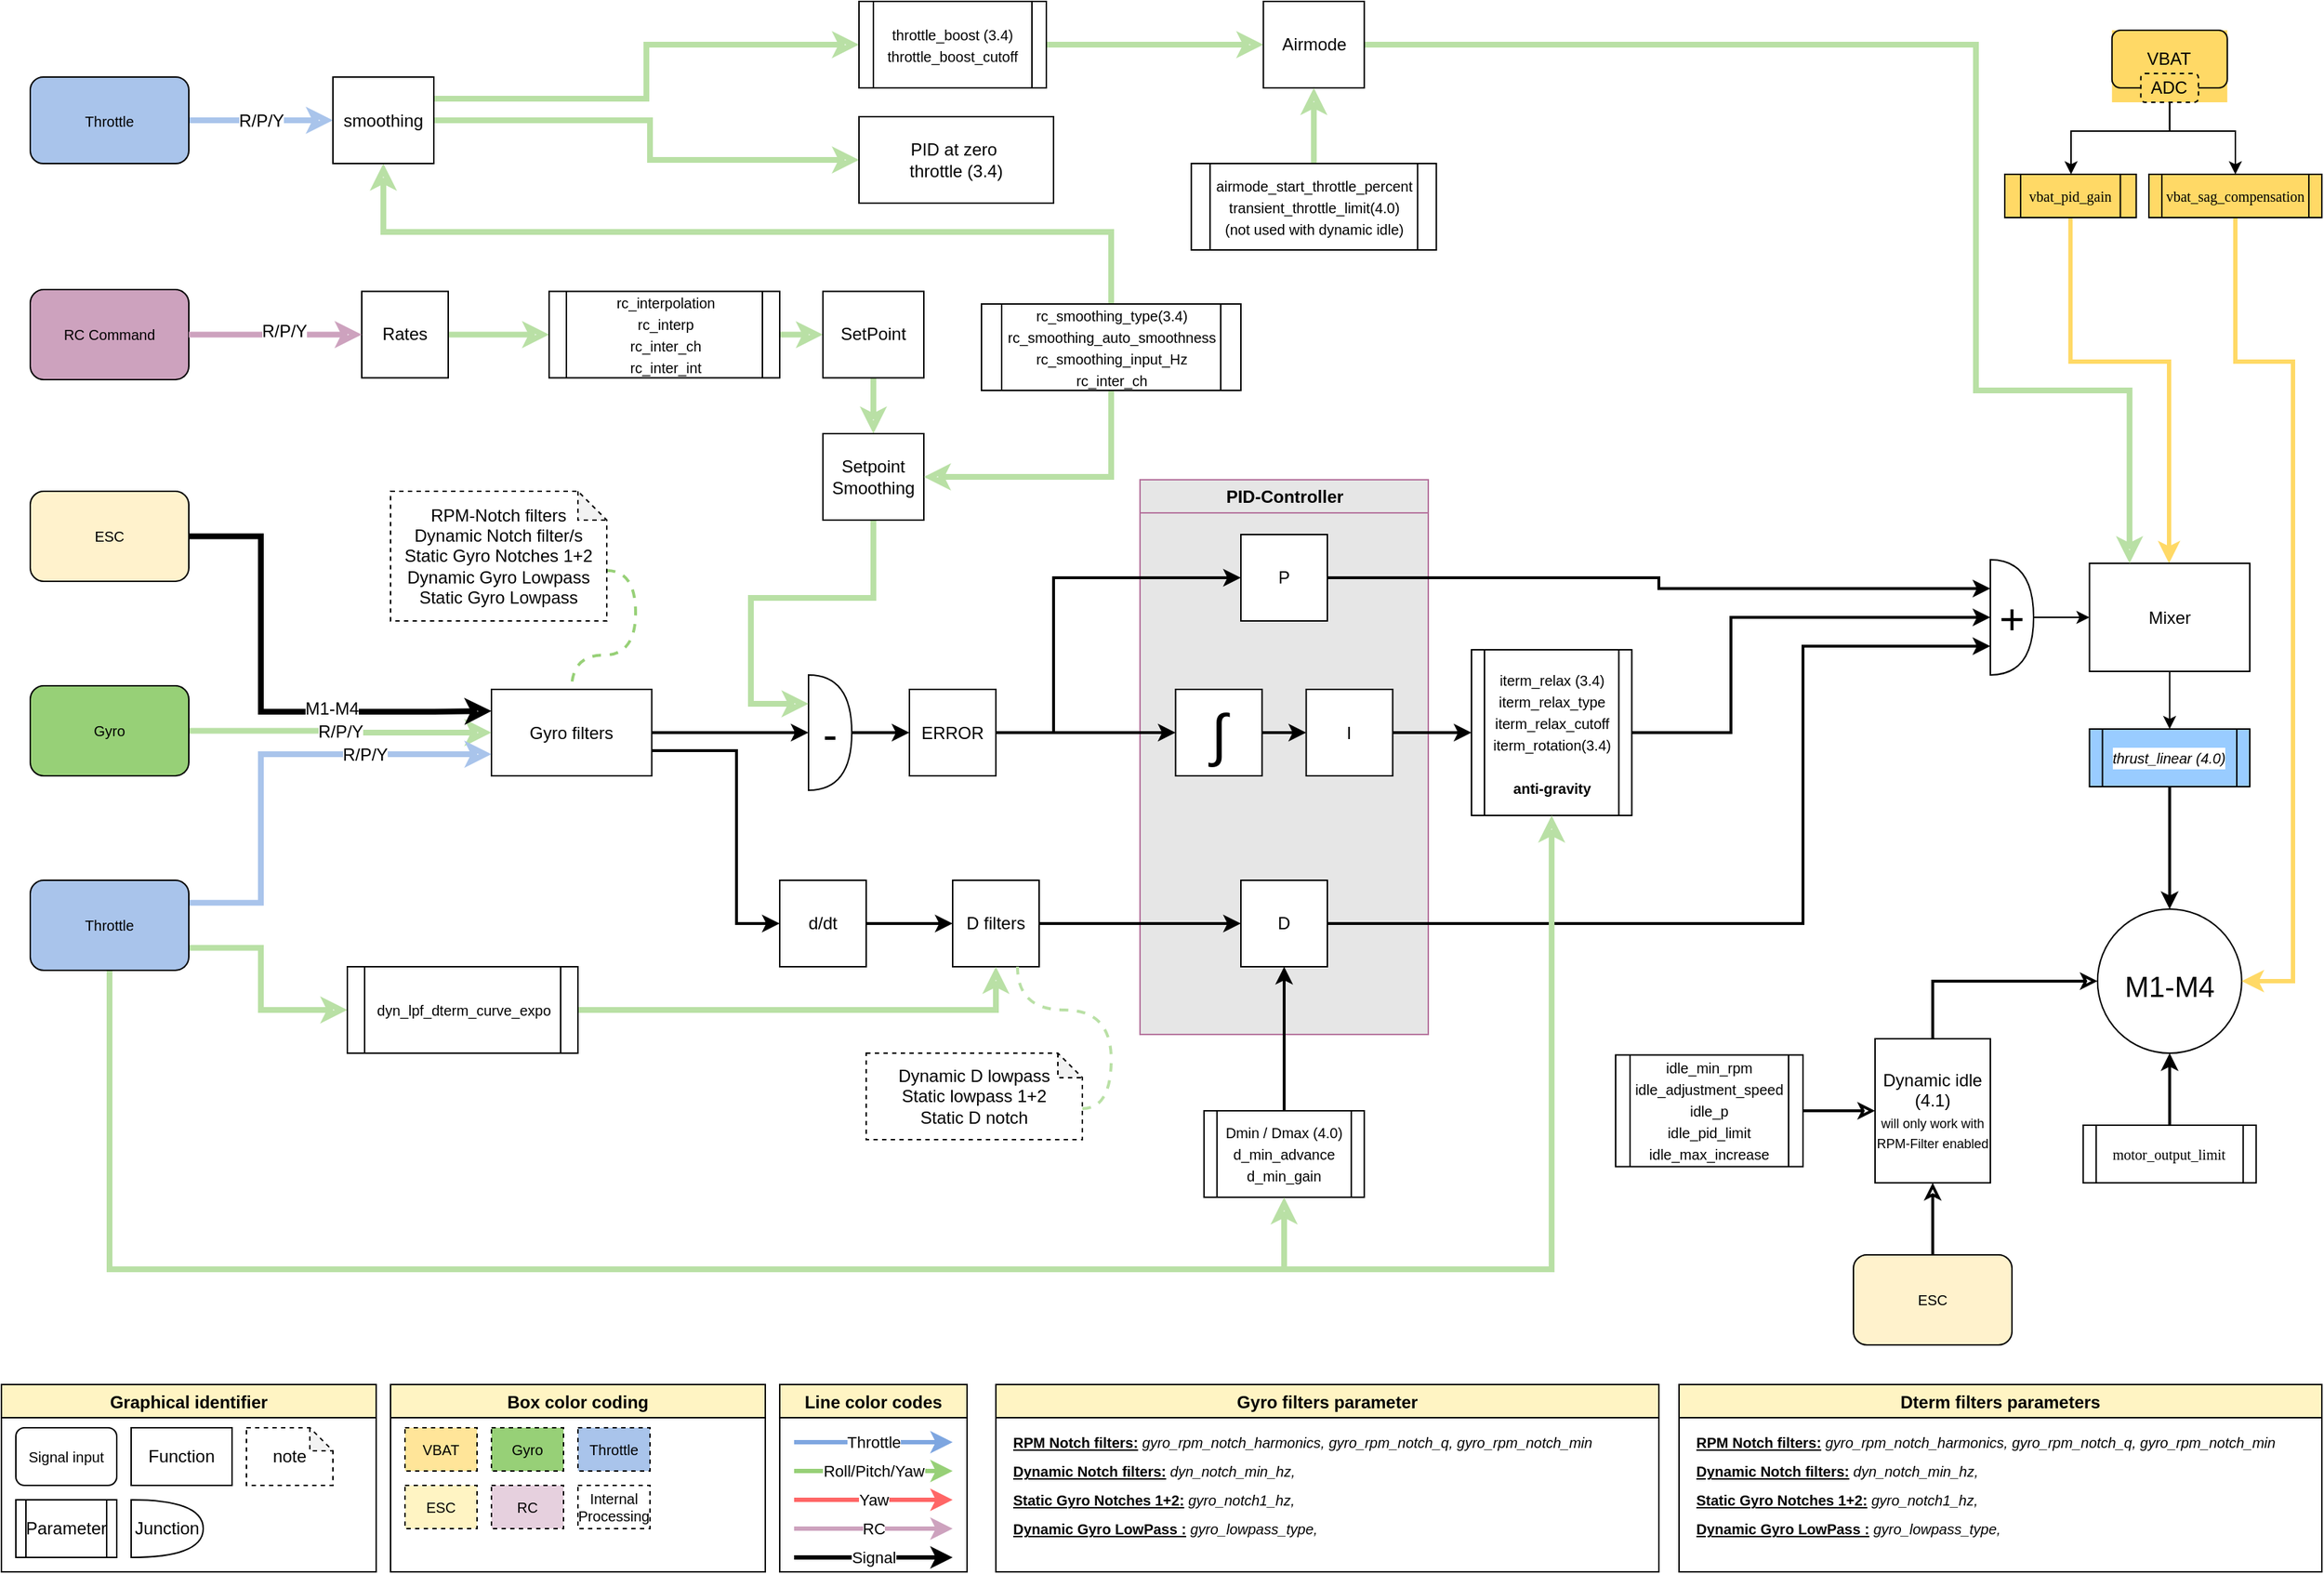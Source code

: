 <mxfile compressed="false" version="13.6.2" type="github">
  <diagram name="Page-1" id="74e2e168-ea6b-b213-b513-2b3c1d86103e">
    <mxGraphModel dx="868" dy="742" grid="1" gridSize="10" guides="1" tooltips="1" connect="1" arrows="1" fold="1" page="1" pageScale="1" pageWidth="1654" pageHeight="1169" background="#ffffff" math="0" shadow="0">
      <root>
        <mxCell id="0" />
        <mxCell id="1" parent="0" />
        <mxCell id="WWWGr8wKS7NOQKFkhAS5-83" value="PID-Controller" style="swimlane;fontSize=12;html=1;strokeColor=#B5739D;swimlaneFillColor=#E6E6E6;fillColor=#E6E6E6;" parent="1" vertex="1">
          <mxGeometry x="820" y="392" width="200" height="385" as="geometry" />
        </mxCell>
        <mxCell id="YZIkhoDz0om83u3jAHZu-41" value="P" style="whiteSpace=wrap;html=1;aspect=fixed;fillColor=#FFFFFF;fontSize=12;" parent="WWWGr8wKS7NOQKFkhAS5-83" vertex="1">
          <mxGeometry x="70" y="38" width="60" height="60" as="geometry" />
        </mxCell>
        <mxCell id="YZIkhoDz0om83u3jAHZu-43" value="D" style="whiteSpace=wrap;html=1;aspect=fixed;fillColor=#FFFFFF;fontSize=12;" parent="WWWGr8wKS7NOQKFkhAS5-83" vertex="1">
          <mxGeometry x="70" y="278" width="60" height="60" as="geometry" />
        </mxCell>
        <mxCell id="WWWGr8wKS7NOQKFkhAS5-86" value="" style="group" parent="WWWGr8wKS7NOQKFkhAS5-83" vertex="1" connectable="0">
          <mxGeometry x="24.69" y="145.5" width="150.61" height="60" as="geometry" />
        </mxCell>
        <mxCell id="YZIkhoDz0om83u3jAHZu-42" value="I" style="whiteSpace=wrap;html=1;aspect=fixed;fillColor=#FFFFFF;fontSize=12;" parent="WWWGr8wKS7NOQKFkhAS5-86" vertex="1">
          <mxGeometry x="90.61" width="60" height="60" as="geometry" />
        </mxCell>
        <mxCell id="WWWGr8wKS7NOQKFkhAS5-4" value="&lt;div&gt;&lt;font style=&quot;font-size: 40px&quot;&gt;∫&lt;/font&gt;&lt;/div&gt;" style="whiteSpace=wrap;html=1;aspect=fixed;fillColor=#FFFFFF;fontSize=12;" parent="WWWGr8wKS7NOQKFkhAS5-86" vertex="1">
          <mxGeometry width="60" height="60" as="geometry" />
        </mxCell>
        <mxCell id="WWWGr8wKS7NOQKFkhAS5-5" style="edgeStyle=orthogonalEdgeStyle;rounded=0;orthogonalLoop=1;jettySize=auto;html=1;strokeWidth=2;fontSize=12;" parent="WWWGr8wKS7NOQKFkhAS5-86" source="WWWGr8wKS7NOQKFkhAS5-4" target="YZIkhoDz0om83u3jAHZu-42" edge="1">
          <mxGeometry relative="1" as="geometry" />
        </mxCell>
        <mxCell id="4UiRcspPQ9_xsY6W7M90-56" value="&lt;font style=&quot;font-size: 20px&quot;&gt;M1-M4&lt;/font&gt;" style="verticalLabelPosition=middle;shadow=0;dashed=0;align=center;html=1;verticalAlign=middle;strokeWidth=1;shape=ellipse;fontSize=32;perimeter=ellipsePerimeter;" parent="1" vertex="1">
          <mxGeometry x="1484.39" y="690" width="100" height="100" as="geometry" />
        </mxCell>
        <mxCell id="4UiRcspPQ9_xsY6W7M90-65" style="edgeStyle=orthogonalEdgeStyle;rounded=0;orthogonalLoop=1;jettySize=auto;html=1;exitX=0.5;exitY=1;exitDx=0;exitDy=0;strokeWidth=2;" parent="1" source="w2lD-hBrVrexgJdN9BYj-25" target="4UiRcspPQ9_xsY6W7M90-56" edge="1">
          <mxGeometry relative="1" as="geometry">
            <mxPoint x="1461.22" y="612.483" as="sourcePoint" />
          </mxGeometry>
        </mxCell>
        <mxCell id="w2lD-hBrVrexgJdN9BYj-8" style="edgeStyle=orthogonalEdgeStyle;rounded=0;orthogonalLoop=1;jettySize=auto;html=1;" parent="1" source="w2lD-hBrVrexgJdN9BYj-7" target="4UiRcspPQ9_xsY6W7M90-61" edge="1">
          <mxGeometry relative="1" as="geometry" />
        </mxCell>
        <mxCell id="w2lD-hBrVrexgJdN9BYj-7" value="&lt;font style=&quot;font-size: 30px&quot;&gt;+&lt;/font&gt;" style="shape=or;whiteSpace=wrap;html=1;" parent="1" vertex="1">
          <mxGeometry x="1410" y="447.5" width="30" height="80" as="geometry" />
        </mxCell>
        <mxCell id="w2lD-hBrVrexgJdN9BYj-17" style="edgeStyle=orthogonalEdgeStyle;rounded=0;orthogonalLoop=1;jettySize=auto;html=1;strokeColor=#FFD966;strokeWidth=3;" parent="1" source="w2lD-hBrVrexgJdN9BYj-13" target="4UiRcspPQ9_xsY6W7M90-61" edge="1">
          <mxGeometry relative="1" as="geometry">
            <Array as="points">
              <mxPoint x="1466" y="310" />
              <mxPoint x="1534" y="310" />
            </Array>
          </mxGeometry>
        </mxCell>
        <mxCell id="w2lD-hBrVrexgJdN9BYj-13" value="&lt;div class=&quot;page&quot; title=&quot;Page 1&quot;&gt;&lt;div class=&quot;section&quot;&gt;&lt;div class=&quot;layoutArea&quot;&gt;&lt;div class=&quot;column&quot;&gt;&lt;p&gt;&lt;span style=&quot;font-family: &amp;#34;liberationsans&amp;#34; ; background-color: rgb(255 , 217 , 102)&quot;&gt;&lt;font style=&quot;font-size: 10px&quot;&gt;vbat_pid_gain&lt;/font&gt;&lt;/span&gt;&lt;/p&gt;&lt;/div&gt;&lt;/div&gt;&lt;/div&gt;&lt;/div&gt;" style="shape=process;whiteSpace=wrap;html=1;backgroundOutline=1;strokeWidth=1;size=0.123;fillColor=#FFD966;" parent="1" vertex="1">
          <mxGeometry x="1420" y="180" width="91.22" height="30" as="geometry" />
        </mxCell>
        <mxCell id="w2lD-hBrVrexgJdN9BYj-16" value="" style="group;fillColor=#FFD966;" parent="1" vertex="1" connectable="0">
          <mxGeometry x="1494.39" y="80" width="80" height="50" as="geometry" />
        </mxCell>
        <mxCell id="w2lD-hBrVrexgJdN9BYj-12" value="VBAT" style="rounded=1;whiteSpace=wrap;html=1;strokeWidth=1;fillColor=#FFD966;" parent="w2lD-hBrVrexgJdN9BYj-16" vertex="1">
          <mxGeometry width="80" height="40" as="geometry" />
        </mxCell>
        <mxCell id="w2lD-hBrVrexgJdN9BYj-15" value="ADC" style="rounded=1;whiteSpace=wrap;html=1;strokeWidth=1;fillColor=#FFD966;dashed=1;" parent="w2lD-hBrVrexgJdN9BYj-16" vertex="1">
          <mxGeometry x="20" y="30" width="40" height="20" as="geometry" />
        </mxCell>
        <mxCell id="w2lD-hBrVrexgJdN9BYj-22" style="edgeStyle=orthogonalEdgeStyle;rounded=0;orthogonalLoop=1;jettySize=auto;html=1;entryX=1;entryY=0.5;entryDx=0;entryDy=0;exitX=0.5;exitY=1;exitDx=0;exitDy=0;strokeColor=#FFD966;strokeWidth=3;" parent="1" source="w2lD-hBrVrexgJdN9BYj-18" target="4UiRcspPQ9_xsY6W7M90-56" edge="1">
          <mxGeometry relative="1" as="geometry">
            <mxPoint x="1610" y="460.0" as="targetPoint" />
            <Array as="points">
              <mxPoint x="1580" y="310" />
              <mxPoint x="1620" y="310" />
              <mxPoint x="1620" y="740" />
            </Array>
          </mxGeometry>
        </mxCell>
        <mxCell id="w2lD-hBrVrexgJdN9BYj-18" value="&lt;div class=&quot;page&quot; title=&quot;Page 1&quot;&gt;&lt;div class=&quot;section&quot;&gt;&lt;div class=&quot;layoutArea&quot;&gt;&lt;div class=&quot;column&quot;&gt;&lt;div class=&quot;page&quot; title=&quot;Page 1&quot;&gt;&lt;div class=&quot;section&quot;&gt;&lt;div class=&quot;layoutArea&quot;&gt;&lt;div class=&quot;column&quot;&gt;&lt;p&gt;&lt;span style=&quot;font-family: &amp;#34;liberationsans&amp;#34; ; background-color: rgb(255 , 217 , 102)&quot;&gt;&lt;font style=&quot;font-size: 10px&quot;&gt;vbat_sag_compensation&lt;/font&gt;&lt;/span&gt;&lt;/p&gt;&lt;/div&gt;&lt;/div&gt;&lt;/div&gt;&lt;/div&gt;&lt;/div&gt;&lt;/div&gt;&lt;/div&gt;&lt;/div&gt;" style="shape=process;whiteSpace=wrap;html=1;backgroundOutline=1;strokeWidth=1;size=0.077;fillColor=#FFD966;" parent="1" vertex="1">
          <mxGeometry x="1520" y="180" width="120" height="30" as="geometry" />
        </mxCell>
        <mxCell id="w2lD-hBrVrexgJdN9BYj-20" style="edgeStyle=orthogonalEdgeStyle;rounded=0;orthogonalLoop=1;jettySize=auto;html=1;entryX=0.5;entryY=0;entryDx=0;entryDy=0;" parent="1" source="w2lD-hBrVrexgJdN9BYj-15" target="w2lD-hBrVrexgJdN9BYj-18" edge="1">
          <mxGeometry relative="1" as="geometry">
            <Array as="points">
              <mxPoint x="1534" y="150" />
              <mxPoint x="1580" y="150" />
            </Array>
          </mxGeometry>
        </mxCell>
        <mxCell id="w2lD-hBrVrexgJdN9BYj-21" style="edgeStyle=orthogonalEdgeStyle;rounded=0;orthogonalLoop=1;jettySize=auto;html=1;" parent="1" source="w2lD-hBrVrexgJdN9BYj-15" target="w2lD-hBrVrexgJdN9BYj-13" edge="1">
          <mxGeometry relative="1" as="geometry">
            <Array as="points">
              <mxPoint x="1534" y="150" />
              <mxPoint x="1466" y="150" />
            </Array>
          </mxGeometry>
        </mxCell>
        <mxCell id="w2lD-hBrVrexgJdN9BYj-24" style="edgeStyle=orthogonalEdgeStyle;rounded=0;orthogonalLoop=1;jettySize=auto;html=1;entryX=0.5;entryY=1;entryDx=0;entryDy=0;strokeWidth=2;" parent="1" source="w2lD-hBrVrexgJdN9BYj-23" target="4UiRcspPQ9_xsY6W7M90-56" edge="1">
          <mxGeometry relative="1" as="geometry" />
        </mxCell>
        <mxCell id="w2lD-hBrVrexgJdN9BYj-23" value="&lt;div class=&quot;page&quot; title=&quot;Page 1&quot;&gt;&lt;div class=&quot;section&quot;&gt;&lt;div class=&quot;layoutArea&quot;&gt;&lt;div class=&quot;column&quot;&gt;&lt;div class=&quot;page&quot; title=&quot;Page 1&quot;&gt;&lt;div class=&quot;section&quot; style=&quot;background-color: rgb(255 , 255 , 255)&quot;&gt;&lt;div class=&quot;layoutArea&quot;&gt;&lt;div class=&quot;column&quot;&gt;&lt;p&gt;&lt;span style=&quot;font-family: &amp;#34;liberationsans&amp;#34;&quot;&gt;&lt;font style=&quot;font-size: 10px&quot;&gt;motor_output_limit&lt;/font&gt;&lt;/span&gt;&lt;/p&gt;&lt;/div&gt;&lt;/div&gt;&lt;/div&gt;&lt;/div&gt;&lt;/div&gt;&lt;/div&gt;&lt;/div&gt;&lt;/div&gt;" style="shape=process;whiteSpace=wrap;html=1;backgroundOutline=1;strokeWidth=1;size=0.077;fillColor=#FFFFFF;" parent="1" vertex="1">
          <mxGeometry x="1474.39" y="840" width="120" height="40" as="geometry" />
        </mxCell>
        <mxCell id="w2lD-hBrVrexgJdN9BYj-26" style="edgeStyle=orthogonalEdgeStyle;rounded=0;orthogonalLoop=1;jettySize=auto;html=1;entryX=0.5;entryY=0;entryDx=0;entryDy=0;" parent="1" source="4UiRcspPQ9_xsY6W7M90-61" target="w2lD-hBrVrexgJdN9BYj-25" edge="1">
          <mxGeometry relative="1" as="geometry" />
        </mxCell>
        <UserObject label="Mixer" treeRoot="1" id="4UiRcspPQ9_xsY6W7M90-61">
          <mxCell style="whiteSpace=wrap;html=1;align=center;treeFolding=1;treeMoving=1;newEdgeStyle={&quot;edgeStyle&quot;:&quot;elbowEdgeStyle&quot;,&quot;startArrow&quot;:&quot;none&quot;,&quot;endArrow&quot;:&quot;none&quot;};rounded=0;rotation=0;" parent="1" vertex="1">
            <mxGeometry x="1478.78" y="450" width="111.22" height="75" as="geometry" />
          </mxCell>
        </UserObject>
        <mxCell id="w2lD-hBrVrexgJdN9BYj-25" value="&lt;div class=&quot;page&quot; title=&quot;Page 1&quot;&gt;&lt;div class=&quot;section&quot;&gt;&lt;div class=&quot;layoutArea&quot;&gt;&lt;div class=&quot;column&quot;&gt;&lt;div class=&quot;page&quot; title=&quot;Page 1&quot;&gt;&lt;div class=&quot;section&quot; style=&quot;background-color: rgb(255 , 255 , 255)&quot;&gt;&lt;div class=&quot;layoutArea&quot;&gt;&lt;div class=&quot;column&quot;&gt;&lt;p&gt;&lt;i&gt;&lt;font style=&quot;font-size: 10px&quot;&gt;thrust_linear (4.0)&lt;/font&gt;&lt;/i&gt;&lt;br&gt;&lt;/p&gt;&lt;/div&gt;&lt;/div&gt;&lt;/div&gt;&lt;/div&gt;&lt;/div&gt;&lt;/div&gt;&lt;/div&gt;&lt;/div&gt;" style="shape=process;whiteSpace=wrap;html=1;backgroundOutline=1;strokeWidth=1;size=0.077;fillColor=#99CCFF;" parent="1" vertex="1">
          <mxGeometry x="1478.78" y="565" width="111.22" height="40" as="geometry" />
        </mxCell>
        <mxCell id="YZIkhoDz0om83u3jAHZu-12" value="Box color coding" style="swimlane;fillColor=#FFF4C3;" parent="1" vertex="1">
          <mxGeometry x="300" y="1020" width="260" height="130" as="geometry" />
        </mxCell>
        <mxCell id="YZIkhoDz0om83u3jAHZu-13" value="VBAT" style="rounded=0;whiteSpace=wrap;html=1;dashed=1;fillColor=#FFE599;fontSize=10;" parent="YZIkhoDz0om83u3jAHZu-12" vertex="1">
          <mxGeometry x="10" y="30" width="50" height="30" as="geometry" />
        </mxCell>
        <mxCell id="YZIkhoDz0om83u3jAHZu-15" value="Gyro" style="rounded=0;whiteSpace=wrap;html=1;dashed=1;fillColor=#97D077;fontSize=10;" parent="YZIkhoDz0om83u3jAHZu-12" vertex="1">
          <mxGeometry x="70" y="30" width="50" height="30" as="geometry" />
        </mxCell>
        <mxCell id="YZIkhoDz0om83u3jAHZu-14" value="Throttle" style="rounded=0;whiteSpace=wrap;html=1;dashed=1;fillColor=#A9C4EB;fontSize=10;" parent="YZIkhoDz0om83u3jAHZu-12" vertex="1">
          <mxGeometry x="130" y="30" width="50" height="30" as="geometry" />
        </mxCell>
        <mxCell id="YZIkhoDz0om83u3jAHZu-17" value="ESC" style="rounded=0;whiteSpace=wrap;html=1;dashed=1;fillColor=#FFF4C3;fontSize=10;" parent="YZIkhoDz0om83u3jAHZu-12" vertex="1">
          <mxGeometry x="10" y="70" width="50" height="30" as="geometry" />
        </mxCell>
        <mxCell id="YZIkhoDz0om83u3jAHZu-16" value="RC" style="rounded=0;whiteSpace=wrap;html=1;dashed=1;fillColor=#E6D0DE;fontSize=10;" parent="YZIkhoDz0om83u3jAHZu-12" vertex="1">
          <mxGeometry x="70" y="70" width="50" height="30" as="geometry" />
        </mxCell>
        <mxCell id="YZIkhoDz0om83u3jAHZu-40" value="&lt;font style=&quot;font-size: 10px;&quot;&gt;Internal Processing&lt;/font&gt;" style="rounded=0;whiteSpace=wrap;html=1;dashed=1;fillColor=#FFFFFF;fontSize=10;" parent="YZIkhoDz0om83u3jAHZu-12" vertex="1">
          <mxGeometry x="130" y="70" width="50" height="30" as="geometry" />
        </mxCell>
        <mxCell id="YZIkhoDz0om83u3jAHZu-18" value="Graphical identifier" style="swimlane;fillColor=#FFF4C3;" parent="1" vertex="1">
          <mxGeometry x="30" y="1020" width="260" height="130" as="geometry" />
        </mxCell>
        <mxCell id="YZIkhoDz0om83u3jAHZu-1" value="&lt;font size=&quot;1&quot;&gt;Signal input&lt;/font&gt;" style="rounded=1;whiteSpace=wrap;html=1;" parent="YZIkhoDz0om83u3jAHZu-18" vertex="1">
          <mxGeometry x="10" y="30" width="70" height="40" as="geometry" />
        </mxCell>
        <mxCell id="YZIkhoDz0om83u3jAHZu-2" value="Function" style="rounded=0;whiteSpace=wrap;html=1;" parent="YZIkhoDz0om83u3jAHZu-18" vertex="1">
          <mxGeometry x="90" y="30" width="70" height="40" as="geometry" />
        </mxCell>
        <mxCell id="YZIkhoDz0om83u3jAHZu-3" value="Parameter" style="shape=process;whiteSpace=wrap;html=1;backgroundOutline=1;" parent="YZIkhoDz0om83u3jAHZu-18" vertex="1">
          <mxGeometry x="10" y="80" width="70" height="40" as="geometry" />
        </mxCell>
        <mxCell id="YZIkhoDz0om83u3jAHZu-4" value="Junction" style="shape=or;whiteSpace=wrap;html=1;" parent="YZIkhoDz0om83u3jAHZu-18" vertex="1">
          <mxGeometry x="90" y="80" width="50" height="40" as="geometry" />
        </mxCell>
        <mxCell id="WWWGr8wKS7NOQKFkhAS5-44" value="&lt;font style=&quot;font-size: 12px&quot;&gt;note&lt;br&gt;&lt;/font&gt;" style="shape=note;whiteSpace=wrap;html=1;backgroundOutline=1;darkOpacity=0.05;fontSize=12;dashed=1;size=16;fillColor=#FFFFFF;" parent="YZIkhoDz0om83u3jAHZu-18" vertex="1">
          <mxGeometry x="170" y="30" width="60" height="40" as="geometry" />
        </mxCell>
        <mxCell id="YZIkhoDz0om83u3jAHZu-19" value="Line color codes" style="swimlane;fillColor=#FFF4C3;" parent="1" vertex="1">
          <mxGeometry x="570" y="1020" width="130" height="130" as="geometry" />
        </mxCell>
        <mxCell id="YZIkhoDz0om83u3jAHZu-25" value="" style="endArrow=classic;html=1;strokeWidth=3;strokeColor=#97D077;" parent="YZIkhoDz0om83u3jAHZu-19" edge="1">
          <mxGeometry relative="1" as="geometry">
            <mxPoint x="10" y="60" as="sourcePoint" />
            <mxPoint x="120" y="60" as="targetPoint" />
            <Array as="points" />
          </mxGeometry>
        </mxCell>
        <mxCell id="YZIkhoDz0om83u3jAHZu-26" value="Roll/Pitch/Yaw" style="edgeLabel;resizable=0;html=1;align=center;verticalAlign=middle;" parent="YZIkhoDz0om83u3jAHZu-25" connectable="0" vertex="1">
          <mxGeometry relative="1" as="geometry" />
        </mxCell>
        <mxCell id="YZIkhoDz0om83u3jAHZu-29" value="" style="endArrow=classic;html=1;strokeWidth=3;strokeColor=#FF6666;" parent="YZIkhoDz0om83u3jAHZu-19" edge="1">
          <mxGeometry relative="1" as="geometry">
            <mxPoint x="10" y="80" as="sourcePoint" />
            <mxPoint x="120" y="80" as="targetPoint" />
            <Array as="points" />
          </mxGeometry>
        </mxCell>
        <mxCell id="YZIkhoDz0om83u3jAHZu-30" value="Yaw" style="edgeLabel;resizable=0;html=1;align=center;verticalAlign=middle;" parent="YZIkhoDz0om83u3jAHZu-29" connectable="0" vertex="1">
          <mxGeometry relative="1" as="geometry" />
        </mxCell>
        <mxCell id="YZIkhoDz0om83u3jAHZu-31" value="dd" style="endArrow=classic;html=1;strokeWidth=3;strokeColor=#CDA2BE;" parent="YZIkhoDz0om83u3jAHZu-19" edge="1">
          <mxGeometry relative="1" as="geometry">
            <mxPoint x="10" y="100" as="sourcePoint" />
            <mxPoint x="120" y="100" as="targetPoint" />
            <Array as="points" />
          </mxGeometry>
        </mxCell>
        <mxCell id="YZIkhoDz0om83u3jAHZu-32" value="RC" style="edgeLabel;resizable=0;html=1;align=center;verticalAlign=middle;" parent="YZIkhoDz0om83u3jAHZu-31" connectable="0" vertex="1">
          <mxGeometry relative="1" as="geometry" />
        </mxCell>
        <mxCell id="YZIkhoDz0om83u3jAHZu-36" value="dd" style="endArrow=classic;html=1;strokeWidth=3;" parent="YZIkhoDz0om83u3jAHZu-19" edge="1">
          <mxGeometry relative="1" as="geometry">
            <mxPoint x="10" y="120" as="sourcePoint" />
            <mxPoint x="120" y="120" as="targetPoint" />
            <Array as="points" />
          </mxGeometry>
        </mxCell>
        <mxCell id="YZIkhoDz0om83u3jAHZu-37" value="Signal" style="edgeLabel;resizable=0;html=1;align=center;verticalAlign=middle;" parent="YZIkhoDz0om83u3jAHZu-36" connectable="0" vertex="1">
          <mxGeometry relative="1" as="geometry" />
        </mxCell>
        <mxCell id="YZIkhoDz0om83u3jAHZu-38" value="" style="endArrow=classic;html=1;strokeWidth=3;strokeColor=#7EA6E0;" parent="YZIkhoDz0om83u3jAHZu-19" edge="1">
          <mxGeometry relative="1" as="geometry">
            <mxPoint x="10" y="40" as="sourcePoint" />
            <mxPoint x="120" y="40" as="targetPoint" />
            <Array as="points" />
          </mxGeometry>
        </mxCell>
        <mxCell id="YZIkhoDz0om83u3jAHZu-39" value="Throttle" style="edgeLabel;resizable=0;html=1;align=center;verticalAlign=middle;" parent="YZIkhoDz0om83u3jAHZu-38" connectable="0" vertex="1">
          <mxGeometry relative="1" as="geometry" />
        </mxCell>
        <mxCell id="YZIkhoDz0om83u3jAHZu-44" style="edgeStyle=orthogonalEdgeStyle;rounded=0;orthogonalLoop=1;jettySize=auto;html=1;entryX=0;entryY=0.25;entryDx=0;entryDy=0;entryPerimeter=0;strokeWidth=2;fontSize=12;" parent="1" source="YZIkhoDz0om83u3jAHZu-41" target="w2lD-hBrVrexgJdN9BYj-7" edge="1">
          <mxGeometry relative="1" as="geometry" />
        </mxCell>
        <mxCell id="WWWGr8wKS7NOQKFkhAS5-2" style="edgeStyle=orthogonalEdgeStyle;rounded=0;orthogonalLoop=1;jettySize=auto;html=1;strokeWidth=2;" parent="1" source="YZIkhoDz0om83u3jAHZu-42" target="WWWGr8wKS7NOQKFkhAS5-1" edge="1">
          <mxGeometry relative="1" as="geometry" />
        </mxCell>
        <mxCell id="YZIkhoDz0om83u3jAHZu-46" style="edgeStyle=orthogonalEdgeStyle;rounded=0;orthogonalLoop=1;jettySize=auto;html=1;entryX=0;entryY=0.75;entryDx=0;entryDy=0;entryPerimeter=0;strokeWidth=2;fontSize=12;exitX=1;exitY=0.5;exitDx=0;exitDy=0;" parent="1" source="YZIkhoDz0om83u3jAHZu-43" target="w2lD-hBrVrexgJdN9BYj-7" edge="1">
          <mxGeometry relative="1" as="geometry">
            <mxPoint x="990" y="690" as="sourcePoint" />
            <Array as="points">
              <mxPoint x="1280" y="700" />
              <mxPoint x="1280" y="508" />
            </Array>
          </mxGeometry>
        </mxCell>
        <mxCell id="WWWGr8wKS7NOQKFkhAS5-3" style="edgeStyle=orthogonalEdgeStyle;rounded=0;orthogonalLoop=1;jettySize=auto;html=1;entryX=0;entryY=0.5;entryDx=0;entryDy=0;entryPerimeter=0;strokeWidth=2;exitX=1;exitY=0.5;exitDx=0;exitDy=0;" parent="1" source="WWWGr8wKS7NOQKFkhAS5-1" target="w2lD-hBrVrexgJdN9BYj-7" edge="1">
          <mxGeometry relative="1" as="geometry">
            <Array as="points">
              <mxPoint x="1230" y="568" />
              <mxPoint x="1230" y="488" />
            </Array>
          </mxGeometry>
        </mxCell>
        <mxCell id="WWWGr8wKS7NOQKFkhAS5-1" value="&lt;div class=&quot;page&quot; title=&quot;Page 1&quot;&gt;&lt;div class=&quot;section&quot;&gt;&lt;div class=&quot;layoutArea&quot;&gt;&lt;div class=&quot;column&quot;&gt;&lt;div class=&quot;page&quot; title=&quot;Page 1&quot;&gt;&lt;div class=&quot;section&quot;&gt;&lt;div class=&quot;layoutArea&quot; style=&quot;font-size: 10px&quot;&gt;&lt;div class=&quot;column&quot; style=&quot;line-height: 50%&quot;&gt;&lt;p&gt;iterm_relax (3.4)&lt;/p&gt;&lt;p&gt;iterm_relax_type&lt;/p&gt;&lt;p&gt;iterm_relax_cutoff&lt;/p&gt;&lt;p&gt;iterm_rotation(3.4)&lt;/p&gt;&lt;p&gt;&lt;b&gt;&lt;br&gt;&lt;/b&gt;&lt;/p&gt;&lt;p&gt;&lt;b&gt;anti-gravity&lt;/b&gt;&lt;/p&gt;&lt;/div&gt;&lt;/div&gt;&lt;/div&gt;&lt;/div&gt;&lt;/div&gt;&lt;/div&gt;&lt;/div&gt;&lt;/div&gt;" style="shape=process;whiteSpace=wrap;html=1;backgroundOutline=1;strokeWidth=1;size=0.077;fillColor=#FFFFFF;" parent="1" vertex="1">
          <mxGeometry x="1050" y="510" width="111.22" height="115" as="geometry" />
        </mxCell>
        <mxCell id="WWWGr8wKS7NOQKFkhAS5-7" style="edgeStyle=orthogonalEdgeStyle;rounded=0;orthogonalLoop=1;jettySize=auto;html=1;entryX=0;entryY=0.5;entryDx=0;entryDy=0;strokeWidth=2;fontSize=12;" parent="1" source="WWWGr8wKS7NOQKFkhAS5-6" target="WWWGr8wKS7NOQKFkhAS5-4" edge="1">
          <mxGeometry relative="1" as="geometry" />
        </mxCell>
        <mxCell id="WWWGr8wKS7NOQKFkhAS5-8" style="edgeStyle=orthogonalEdgeStyle;rounded=0;orthogonalLoop=1;jettySize=auto;html=1;entryX=0;entryY=0.5;entryDx=0;entryDy=0;strokeWidth=2;fontSize=12;" parent="1" source="WWWGr8wKS7NOQKFkhAS5-6" target="YZIkhoDz0om83u3jAHZu-41" edge="1">
          <mxGeometry relative="1" as="geometry">
            <Array as="points">
              <mxPoint x="760" y="568" />
              <mxPoint x="760" y="460" />
            </Array>
          </mxGeometry>
        </mxCell>
        <mxCell id="WWWGr8wKS7NOQKFkhAS5-6" value="ERROR" style="whiteSpace=wrap;html=1;aspect=fixed;fillColor=#FFFFFF;fontSize=12;" parent="1" vertex="1">
          <mxGeometry x="660" y="537.5" width="60" height="60" as="geometry" />
        </mxCell>
        <mxCell id="WWWGr8wKS7NOQKFkhAS5-10" style="edgeStyle=orthogonalEdgeStyle;rounded=0;orthogonalLoop=1;jettySize=auto;html=1;strokeWidth=2;fontSize=12;" parent="1" source="WWWGr8wKS7NOQKFkhAS5-9" target="WWWGr8wKS7NOQKFkhAS5-6" edge="1">
          <mxGeometry relative="1" as="geometry" />
        </mxCell>
        <mxCell id="WWWGr8wKS7NOQKFkhAS5-9" value="&lt;font style=&quot;font-size: 30px&quot;&gt;-&lt;/font&gt;" style="shape=or;whiteSpace=wrap;html=1;" parent="1" vertex="1">
          <mxGeometry x="590" y="527.5" width="30" height="80" as="geometry" />
        </mxCell>
        <mxCell id="WWWGr8wKS7NOQKFkhAS5-12" style="edgeStyle=orthogonalEdgeStyle;rounded=0;orthogonalLoop=1;jettySize=auto;html=1;strokeWidth=2;fontSize=12;" parent="1" source="WWWGr8wKS7NOQKFkhAS5-11" target="YZIkhoDz0om83u3jAHZu-43" edge="1">
          <mxGeometry relative="1" as="geometry" />
        </mxCell>
        <mxCell id="WWWGr8wKS7NOQKFkhAS5-11" value="&lt;div class=&quot;page&quot; title=&quot;Page 1&quot;&gt;&lt;div class=&quot;section&quot;&gt;&lt;div class=&quot;layoutArea&quot;&gt;&lt;div class=&quot;column&quot;&gt;&lt;div class=&quot;page&quot; title=&quot;Page 1&quot;&gt;&lt;div class=&quot;section&quot;&gt;&lt;div class=&quot;layoutArea&quot; style=&quot;font-size: 10px&quot;&gt;&lt;div class=&quot;column&quot; style=&quot;line-height: 50%&quot;&gt;&lt;p&gt;Dmin / Dmax (4.0)&lt;/p&gt;&lt;p&gt;d_min_advance&lt;/p&gt;&lt;p&gt;d_min_gain&lt;/p&gt;&lt;/div&gt;&lt;/div&gt;&lt;/div&gt;&lt;/div&gt;&lt;/div&gt;&lt;/div&gt;&lt;/div&gt;&lt;/div&gt;" style="shape=process;whiteSpace=wrap;html=1;backgroundOutline=1;strokeWidth=1;size=0.077;fillColor=#FFFFFF;" parent="1" vertex="1">
          <mxGeometry x="864.39" y="830" width="111.22" height="60" as="geometry" />
        </mxCell>
        <mxCell id="WWWGr8wKS7NOQKFkhAS5-14" style="edgeStyle=orthogonalEdgeStyle;rounded=0;orthogonalLoop=1;jettySize=auto;html=1;strokeWidth=2;fontSize=12;" parent="1" source="WWWGr8wKS7NOQKFkhAS5-13" target="YZIkhoDz0om83u3jAHZu-43" edge="1">
          <mxGeometry relative="1" as="geometry" />
        </mxCell>
        <mxCell id="WWWGr8wKS7NOQKFkhAS5-13" value="D filters" style="whiteSpace=wrap;html=1;aspect=fixed;fillColor=#FFFFFF;fontSize=12;" parent="1" vertex="1">
          <mxGeometry x="690" y="670" width="60" height="60" as="geometry" />
        </mxCell>
        <mxCell id="WWWGr8wKS7NOQKFkhAS5-16" style="edgeStyle=orthogonalEdgeStyle;rounded=0;orthogonalLoop=1;jettySize=auto;html=1;entryX=0;entryY=0.5;entryDx=0;entryDy=0;strokeWidth=2;fontSize=12;" parent="1" source="WWWGr8wKS7NOQKFkhAS5-15" target="WWWGr8wKS7NOQKFkhAS5-13" edge="1">
          <mxGeometry relative="1" as="geometry" />
        </mxCell>
        <mxCell id="WWWGr8wKS7NOQKFkhAS5-15" value="d/dt" style="whiteSpace=wrap;html=1;aspect=fixed;fillColor=#FFFFFF;fontSize=12;" parent="1" vertex="1">
          <mxGeometry x="570" y="670" width="60" height="60" as="geometry" />
        </mxCell>
        <mxCell id="WWWGr8wKS7NOQKFkhAS5-19" style="edgeStyle=orthogonalEdgeStyle;rounded=0;orthogonalLoop=1;jettySize=auto;html=1;entryX=0;entryY=0.5;entryDx=0;entryDy=0;strokeWidth=2;fontSize=12;" parent="1" source="WWWGr8wKS7NOQKFkhAS5-18" target="WWWGr8wKS7NOQKFkhAS5-15" edge="1">
          <mxGeometry relative="1" as="geometry">
            <Array as="points">
              <mxPoint x="540" y="580" />
              <mxPoint x="540" y="700" />
            </Array>
          </mxGeometry>
        </mxCell>
        <mxCell id="WWWGr8wKS7NOQKFkhAS5-20" style="edgeStyle=orthogonalEdgeStyle;rounded=0;orthogonalLoop=1;jettySize=auto;html=1;entryX=0;entryY=0.5;entryDx=0;entryDy=0;entryPerimeter=0;strokeWidth=2;fontSize=12;" parent="1" source="WWWGr8wKS7NOQKFkhAS5-18" target="WWWGr8wKS7NOQKFkhAS5-9" edge="1">
          <mxGeometry relative="1" as="geometry" />
        </mxCell>
        <UserObject label="Gyro filters" treeRoot="1" id="WWWGr8wKS7NOQKFkhAS5-18">
          <mxCell style="whiteSpace=wrap;html=1;align=center;treeFolding=1;treeMoving=1;newEdgeStyle={&quot;edgeStyle&quot;:&quot;elbowEdgeStyle&quot;,&quot;startArrow&quot;:&quot;none&quot;,&quot;endArrow&quot;:&quot;none&quot;};rounded=0;rotation=0;" parent="1" vertex="1">
            <mxGeometry x="370" y="537.5" width="111.22" height="60" as="geometry" />
          </mxCell>
        </UserObject>
        <mxCell id="WWWGr8wKS7NOQKFkhAS5-37" value="R/P/Y" style="edgeStyle=orthogonalEdgeStyle;rounded=0;orthogonalLoop=1;jettySize=auto;html=1;entryX=0;entryY=0.5;entryDx=0;entryDy=0;endArrow=classic;endFill=0;strokeColor=#B9E0A5;strokeWidth=4;fontSize=12;" parent="1" source="WWWGr8wKS7NOQKFkhAS5-21" target="WWWGr8wKS7NOQKFkhAS5-18" edge="1">
          <mxGeometry relative="1" as="geometry" />
        </mxCell>
        <mxCell id="WWWGr8wKS7NOQKFkhAS5-21" value="&lt;font size=&quot;1&quot;&gt;Gyro&lt;/font&gt;" style="rounded=1;whiteSpace=wrap;html=1;fillColor=#97D077;" parent="1" vertex="1">
          <mxGeometry x="50" y="535" width="110" height="62.5" as="geometry" />
        </mxCell>
        <mxCell id="WWWGr8wKS7NOQKFkhAS5-26" style="edgeStyle=orthogonalEdgeStyle;rounded=0;orthogonalLoop=1;jettySize=auto;html=1;entryX=0.5;entryY=0;entryDx=0;entryDy=0;strokeColor=#97D077;strokeWidth=2;fontSize=12;curved=1;dashed=1;endArrow=none;endFill=0;exitX=0;exitY=0;exitDx=150;exitDy=55;exitPerimeter=0;" parent="1" source="WWWGr8wKS7NOQKFkhAS5-24" target="WWWGr8wKS7NOQKFkhAS5-18" edge="1">
          <mxGeometry relative="1" as="geometry" />
        </mxCell>
        <mxCell id="WWWGr8wKS7NOQKFkhAS5-24" value="&lt;font style=&quot;font-size: 12px&quot;&gt;RPM-Notch filters&lt;br&gt;Dynamic Notch filter/s&lt;br&gt;Static Gyro Notches 1+2&lt;br&gt;Dynamic Gyro Lowpass&lt;br&gt;Static Gyro Lowpass&lt;br&gt;&lt;/font&gt;" style="shape=note;whiteSpace=wrap;html=1;backgroundOutline=1;darkOpacity=0.05;fontSize=12;dashed=1;fillColor=#FFFFFF;size=20;" parent="1" vertex="1">
          <mxGeometry x="300" y="400" width="150" height="90" as="geometry" />
        </mxCell>
        <mxCell id="WWWGr8wKS7NOQKFkhAS5-33" style="edgeStyle=orthogonalEdgeStyle;rounded=0;orthogonalLoop=1;jettySize=auto;html=1;endArrow=classic;endFill=0;strokeWidth=4;fontSize=12;exitX=1;exitY=0.5;exitDx=0;exitDy=0;entryX=0;entryY=0.25;entryDx=0;entryDy=0;" parent="1" source="WWWGr8wKS7NOQKFkhAS5-27" target="WWWGr8wKS7NOQKFkhAS5-18" edge="1">
          <mxGeometry relative="1" as="geometry">
            <mxPoint x="180" y="496" as="sourcePoint" />
            <mxPoint x="330" y="510" as="targetPoint" />
            <Array as="points">
              <mxPoint x="210" y="431" />
              <mxPoint x="210" y="553" />
              <mxPoint x="330" y="553" />
            </Array>
          </mxGeometry>
        </mxCell>
        <mxCell id="WWWGr8wKS7NOQKFkhAS5-36" value="M1-M4" style="edgeLabel;html=1;align=center;verticalAlign=middle;resizable=0;points=[];fontSize=12;" parent="WWWGr8wKS7NOQKFkhAS5-33" vertex="1" connectable="0">
          <mxGeometry x="0.46" y="1" relative="1" as="geometry">
            <mxPoint x="-21.75" y="-1.5" as="offset" />
          </mxGeometry>
        </mxCell>
        <mxCell id="WWWGr8wKS7NOQKFkhAS5-27" value="&lt;font size=&quot;1&quot;&gt;ESC&lt;/font&gt;" style="rounded=1;whiteSpace=wrap;html=1;fillColor=#FFF2CC;" parent="1" vertex="1">
          <mxGeometry x="50" y="400" width="110" height="62.5" as="geometry" />
        </mxCell>
        <mxCell id="WWWGr8wKS7NOQKFkhAS5-32" style="edgeStyle=orthogonalEdgeStyle;rounded=0;orthogonalLoop=1;jettySize=auto;html=1;endArrow=classic;endFill=0;strokeWidth=4;fontSize=12;entryX=0;entryY=0.75;entryDx=0;entryDy=0;exitX=1;exitY=0.25;exitDx=0;exitDy=0;strokeColor=#A9C4EB;" parent="1" source="WWWGr8wKS7NOQKFkhAS5-31" target="WWWGr8wKS7NOQKFkhAS5-18" edge="1">
          <mxGeometry relative="1" as="geometry">
            <mxPoint x="180" y="701" as="sourcePoint" />
            <mxPoint x="340" y="670" as="targetPoint" />
            <Array as="points">
              <mxPoint x="210" y="686" />
              <mxPoint x="210" y="582" />
            </Array>
          </mxGeometry>
        </mxCell>
        <mxCell id="WWWGr8wKS7NOQKFkhAS5-34" value="&lt;span style=&quot;color: rgba(0 , 0 , 0 , 0) ; font-family: monospace ; font-size: 0px ; background-color: rgb(248 , 249 , 250)&quot;&gt;%3CmxGraphModel%3E%3Croot%3E%3CmxCell%20id%3D%220%22%2F%3E%3CmxCell%20id%3D%221%22%20parent%3D%220%22%2F%3E%3CmxCell%20id%3D%222%22%20value%3D%22R%2FP%2FY%22%20style%3D%22edgeLabel%3Balign%3Dcenter%3BverticalAlign%3Dmiddle%3Bresizable%3D0%3Bpoints%3D%5B%5D%3BfontSize%3D12%3BspacingLeft%3D5%3BspacingRight%3D5%3BspacingBottom%3D5%3BspacingTop%3D5%3Bspacing%3D5%3Bhtml%3D1%3B%22%20vertex%3D%221%22%20connectable%3D%220%22%20parent%3D%221%22%3E%3CmxGeometry%20x%3D%22262.583%22%20y%3D%22580.0%22%20as%3D%22geometry%22%2F%3E%3C%2FmxCell%3E%3C%2Froot%3E%3C%2FmxGraphModel%3ER&lt;/span&gt;" style="edgeLabel;html=1;align=center;verticalAlign=middle;resizable=0;points=[];fontSize=12;" parent="WWWGr8wKS7NOQKFkhAS5-32" vertex="1" connectable="0">
          <mxGeometry x="0.438" y="-1" relative="1" as="geometry">
            <mxPoint as="offset" />
          </mxGeometry>
        </mxCell>
        <mxCell id="WWWGr8wKS7NOQKFkhAS5-35" value="R/P/Y" style="edgeLabel;html=1;align=center;verticalAlign=middle;resizable=0;points=[];fontSize=12;" parent="WWWGr8wKS7NOQKFkhAS5-32" vertex="1" connectable="0">
          <mxGeometry x="0.507" relative="1" as="geometry">
            <mxPoint x="-11.25" as="offset" />
          </mxGeometry>
        </mxCell>
        <mxCell id="WWWGr8wKS7NOQKFkhAS5-42" style="edgeStyle=orthogonalEdgeStyle;rounded=0;orthogonalLoop=1;jettySize=auto;html=1;entryX=0;entryY=0.5;entryDx=0;entryDy=0;endArrow=classic;endFill=0;strokeColor=#B9E0A5;strokeWidth=4;fontSize=12;exitX=1;exitY=0.75;exitDx=0;exitDy=0;" parent="1" source="WWWGr8wKS7NOQKFkhAS5-31" target="WWWGr8wKS7NOQKFkhAS5-40" edge="1">
          <mxGeometry relative="1" as="geometry">
            <mxPoint x="180" y="717" as="sourcePoint" />
            <Array as="points">
              <mxPoint x="210" y="717" />
              <mxPoint x="210" y="760" />
            </Array>
          </mxGeometry>
        </mxCell>
        <mxCell id="WWWGr8wKS7NOQKFkhAS5-43" style="edgeStyle=orthogonalEdgeStyle;rounded=0;orthogonalLoop=1;jettySize=auto;html=1;endArrow=classic;endFill=0;strokeColor=#B9E0A5;strokeWidth=4;fontSize=12;entryX=0.5;entryY=1;entryDx=0;entryDy=0;" parent="1" source="WWWGr8wKS7NOQKFkhAS5-31" target="WWWGr8wKS7NOQKFkhAS5-11" edge="1">
          <mxGeometry relative="1" as="geometry">
            <mxPoint x="540" y="980" as="targetPoint" />
            <Array as="points">
              <mxPoint x="105" y="940" />
              <mxPoint x="920" y="940" />
            </Array>
          </mxGeometry>
        </mxCell>
        <mxCell id="WWWGr8wKS7NOQKFkhAS5-76" style="edgeStyle=orthogonalEdgeStyle;rounded=0;orthogonalLoop=1;jettySize=auto;html=1;endArrow=classic;endFill=0;strokeColor=#B9E0A5;strokeWidth=4;fontSize=12;entryX=0.5;entryY=1;entryDx=0;entryDy=0;" parent="1" source="WWWGr8wKS7NOQKFkhAS5-31" target="WWWGr8wKS7NOQKFkhAS5-1" edge="1">
          <mxGeometry relative="1" as="geometry">
            <mxPoint x="1110" y="680" as="targetPoint" />
            <Array as="points">
              <mxPoint x="105" y="940" />
              <mxPoint x="1106" y="940" />
            </Array>
          </mxGeometry>
        </mxCell>
        <mxCell id="WWWGr8wKS7NOQKFkhAS5-31" value="&lt;font size=&quot;1&quot;&gt;Throttle&lt;/font&gt;" style="rounded=1;whiteSpace=wrap;html=1;fillColor=#A9C4EB;" parent="1" vertex="1">
          <mxGeometry x="50" y="670" width="110" height="62.5" as="geometry" />
        </mxCell>
        <mxCell id="WWWGr8wKS7NOQKFkhAS5-39" style="edgeStyle=orthogonalEdgeStyle;rounded=0;orthogonalLoop=1;jettySize=auto;html=1;entryX=0.75;entryY=1;entryDx=0;entryDy=0;endArrow=none;endFill=0;strokeColor=#B9E0A5;strokeWidth=2;fontSize=12;exitX=0;exitY=0;exitDx=150;exitDy=38.5;exitPerimeter=0;curved=1;dashed=1;" parent="1" source="WWWGr8wKS7NOQKFkhAS5-38" target="WWWGr8wKS7NOQKFkhAS5-13" edge="1">
          <mxGeometry relative="1" as="geometry" />
        </mxCell>
        <mxCell id="WWWGr8wKS7NOQKFkhAS5-38" value="&lt;font style=&quot;font-size: 12px&quot;&gt;Dynamic D lowpass&lt;br&gt;Static lowpass 1+2&lt;br&gt;Static D notch&lt;br&gt;&lt;/font&gt;" style="shape=note;whiteSpace=wrap;html=1;backgroundOutline=1;darkOpacity=0.05;fontSize=12;dashed=1;size=17;" parent="1" vertex="1">
          <mxGeometry x="630" y="790" width="150" height="60" as="geometry" />
        </mxCell>
        <mxCell id="WWWGr8wKS7NOQKFkhAS5-41" style="edgeStyle=orthogonalEdgeStyle;rounded=0;orthogonalLoop=1;jettySize=auto;html=1;endArrow=classic;endFill=0;strokeColor=#B9E0A5;strokeWidth=4;fontSize=12;entryX=0.5;entryY=1;entryDx=0;entryDy=0;" parent="1" source="WWWGr8wKS7NOQKFkhAS5-40" target="WWWGr8wKS7NOQKFkhAS5-13" edge="1">
          <mxGeometry relative="1" as="geometry">
            <mxPoint x="690" y="760" as="targetPoint" />
          </mxGeometry>
        </mxCell>
        <mxCell id="WWWGr8wKS7NOQKFkhAS5-40" value="&lt;div class=&quot;page&quot; title=&quot;Page 1&quot;&gt;&lt;div class=&quot;section&quot;&gt;&lt;div class=&quot;layoutArea&quot;&gt;&lt;div class=&quot;column&quot;&gt;&lt;div class=&quot;page&quot; title=&quot;Page 1&quot;&gt;&lt;div class=&quot;section&quot;&gt;&lt;div class=&quot;layoutArea&quot; style=&quot;font-size: 10px&quot;&gt;&lt;div class=&quot;column&quot; style=&quot;line-height: 50%&quot;&gt;&lt;p&gt;dyn_lpf_dterm_curve_expo&lt;/p&gt;&lt;/div&gt;&lt;/div&gt;&lt;/div&gt;&lt;/div&gt;&lt;/div&gt;&lt;/div&gt;&lt;/div&gt;&lt;/div&gt;" style="shape=process;whiteSpace=wrap;html=1;backgroundOutline=1;strokeWidth=1;size=0.077;fillColor=#FFFFFF;" parent="1" vertex="1">
          <mxGeometry x="270" y="730" width="160" height="60" as="geometry" />
        </mxCell>
        <mxCell id="WWWGr8wKS7NOQKFkhAS5-46" value="&lt;font size=&quot;1&quot;&gt;RC Command&lt;/font&gt;" style="rounded=1;whiteSpace=wrap;html=1;fillColor=#CDA2BE;" parent="1" vertex="1">
          <mxGeometry x="50" y="260" width="110" height="62.5" as="geometry" />
        </mxCell>
        <mxCell id="WWWGr8wKS7NOQKFkhAS5-54" style="edgeStyle=orthogonalEdgeStyle;rounded=0;orthogonalLoop=1;jettySize=auto;html=1;entryX=0;entryY=0.5;entryDx=0;entryDy=0;endArrow=classic;endFill=0;strokeColor=#B9E0A5;strokeWidth=4;fontSize=12;" parent="1" source="WWWGr8wKS7NOQKFkhAS5-47" target="WWWGr8wKS7NOQKFkhAS5-51" edge="1">
          <mxGeometry relative="1" as="geometry" />
        </mxCell>
        <mxCell id="WWWGr8wKS7NOQKFkhAS5-47" value="Rates" style="whiteSpace=wrap;html=1;aspect=fixed;fillColor=#FFFFFF;fontSize=12;" parent="1" vertex="1">
          <mxGeometry x="280" y="261.25" width="60" height="60" as="geometry" />
        </mxCell>
        <mxCell id="WWWGr8wKS7NOQKFkhAS5-49" style="edgeStyle=orthogonalEdgeStyle;rounded=0;orthogonalLoop=1;jettySize=auto;html=1;endArrow=classic;endFill=0;strokeWidth=4;fontSize=12;exitX=1;exitY=0.5;exitDx=0;exitDy=0;entryX=0;entryY=0.5;entryDx=0;entryDy=0;fillColor=#e1d5e7;strokeColor=#CDA2BE;" parent="1" source="WWWGr8wKS7NOQKFkhAS5-46" target="WWWGr8wKS7NOQKFkhAS5-47" edge="1">
          <mxGeometry relative="1" as="geometry">
            <mxPoint x="170" y="441.25" as="sourcePoint" />
            <mxPoint x="380" y="562.5" as="targetPoint" />
            <Array as="points">
              <mxPoint x="220" y="291" />
              <mxPoint x="230" y="291" />
            </Array>
          </mxGeometry>
        </mxCell>
        <mxCell id="WWWGr8wKS7NOQKFkhAS5-50" value="R/P/Y" style="edgeLabel;html=1;align=center;verticalAlign=middle;resizable=0;points=[];fontSize=12;" parent="WWWGr8wKS7NOQKFkhAS5-49" vertex="1" connectable="0">
          <mxGeometry x="0.46" y="1" relative="1" as="geometry">
            <mxPoint x="-21.75" y="-1.5" as="offset" />
          </mxGeometry>
        </mxCell>
        <mxCell id="WWWGr8wKS7NOQKFkhAS5-56" style="edgeStyle=orthogonalEdgeStyle;rounded=0;orthogonalLoop=1;jettySize=auto;html=1;entryX=0;entryY=0.5;entryDx=0;entryDy=0;endArrow=classic;endFill=0;strokeColor=#B9E0A5;strokeWidth=4;fontSize=12;" parent="1" source="WWWGr8wKS7NOQKFkhAS5-51" target="WWWGr8wKS7NOQKFkhAS5-55" edge="1">
          <mxGeometry relative="1" as="geometry" />
        </mxCell>
        <mxCell id="WWWGr8wKS7NOQKFkhAS5-51" value="&lt;div class=&quot;page&quot; title=&quot;Page 1&quot;&gt;&lt;div class=&quot;section&quot;&gt;&lt;div class=&quot;layoutArea&quot;&gt;&lt;div class=&quot;column&quot;&gt;&lt;div class=&quot;page&quot; title=&quot;Page 1&quot;&gt;&lt;div class=&quot;section&quot;&gt;&lt;div class=&quot;layoutArea&quot; style=&quot;font-size: 10px&quot;&gt;&lt;div class=&quot;column&quot; style=&quot;line-height: 50%&quot;&gt;&lt;p&gt;rc_interpolation&lt;/p&gt;&lt;p&gt;rc_interp&lt;/p&gt;&lt;p&gt;rc_inter_ch&lt;/p&gt;&lt;p&gt;rc_inter_int&lt;/p&gt;&lt;/div&gt;&lt;/div&gt;&lt;/div&gt;&lt;/div&gt;&lt;/div&gt;&lt;/div&gt;&lt;/div&gt;&lt;/div&gt;" style="shape=process;whiteSpace=wrap;html=1;backgroundOutline=1;strokeWidth=1;size=0.077;fillColor=#FFFFFF;" parent="1" vertex="1">
          <mxGeometry x="410" y="261.25" width="160" height="60" as="geometry" />
        </mxCell>
        <mxCell id="WWWGr8wKS7NOQKFkhAS5-58" style="edgeStyle=orthogonalEdgeStyle;rounded=0;orthogonalLoop=1;jettySize=auto;html=1;endArrow=classic;endFill=0;strokeColor=#B9E0A5;strokeWidth=4;fontSize=12;" parent="1" source="WWWGr8wKS7NOQKFkhAS5-55" target="WWWGr8wKS7NOQKFkhAS5-57" edge="1">
          <mxGeometry relative="1" as="geometry" />
        </mxCell>
        <mxCell id="WWWGr8wKS7NOQKFkhAS5-55" value="SetPoint" style="whiteSpace=wrap;html=1;fillColor=#FFFFFF;fontSize=12;" parent="1" vertex="1">
          <mxGeometry x="600" y="261.25" width="70" height="60" as="geometry" />
        </mxCell>
        <mxCell id="WWWGr8wKS7NOQKFkhAS5-59" style="edgeStyle=orthogonalEdgeStyle;rounded=0;orthogonalLoop=1;jettySize=auto;html=1;entryX=0;entryY=0.25;entryDx=0;entryDy=0;entryPerimeter=0;endArrow=classic;endFill=0;strokeColor=#B9E0A5;strokeWidth=4;fontSize=12;" parent="1" source="WWWGr8wKS7NOQKFkhAS5-57" target="WWWGr8wKS7NOQKFkhAS5-9" edge="1">
          <mxGeometry relative="1" as="geometry">
            <Array as="points">
              <mxPoint x="635" y="474" />
              <mxPoint x="550" y="474" />
              <mxPoint x="550" y="548" />
            </Array>
          </mxGeometry>
        </mxCell>
        <mxCell id="WWWGr8wKS7NOQKFkhAS5-57" value="Setpoint&lt;br&gt;Smoothing" style="whiteSpace=wrap;html=1;fillColor=#FFFFFF;fontSize=12;" parent="1" vertex="1">
          <mxGeometry x="600" y="360" width="70" height="60" as="geometry" />
        </mxCell>
        <mxCell id="WWWGr8wKS7NOQKFkhAS5-62" style="edgeStyle=orthogonalEdgeStyle;rounded=0;orthogonalLoop=1;jettySize=auto;html=1;entryX=1;entryY=0.5;entryDx=0;entryDy=0;endArrow=classic;endFill=0;strokeColor=#B9E0A5;strokeWidth=4;fontSize=12;exitX=0.5;exitY=1;exitDx=0;exitDy=0;" parent="1" source="WWWGr8wKS7NOQKFkhAS5-61" target="WWWGr8wKS7NOQKFkhAS5-57" edge="1">
          <mxGeometry relative="1" as="geometry" />
        </mxCell>
        <mxCell id="WWWGr8wKS7NOQKFkhAS5-65" style="edgeStyle=orthogonalEdgeStyle;rounded=0;orthogonalLoop=1;jettySize=auto;html=1;entryX=0.5;entryY=1;entryDx=0;entryDy=0;endArrow=classic;endFill=0;strokeColor=#B9E0A5;strokeWidth=4;fontSize=12;" parent="1" source="WWWGr8wKS7NOQKFkhAS5-61" target="WWWGr8wKS7NOQKFkhAS5-64" edge="1">
          <mxGeometry relative="1" as="geometry">
            <Array as="points">
              <mxPoint x="800" y="220" />
              <mxPoint x="295" y="220" />
            </Array>
          </mxGeometry>
        </mxCell>
        <mxCell id="WWWGr8wKS7NOQKFkhAS5-61" value="&lt;div class=&quot;page&quot; title=&quot;Page 1&quot;&gt;&lt;div class=&quot;section&quot;&gt;&lt;div class=&quot;layoutArea&quot;&gt;&lt;div class=&quot;column&quot;&gt;&lt;div class=&quot;page&quot; title=&quot;Page 1&quot;&gt;&lt;div class=&quot;section&quot;&gt;&lt;div class=&quot;layoutArea&quot; style=&quot;font-size: 10px&quot;&gt;&lt;div class=&quot;column&quot; style=&quot;line-height: 50%&quot;&gt;&lt;p&gt;rc_smoothing_type(3.4)&lt;/p&gt;&lt;p&gt;rc_smoothing_auto_smoothness&lt;/p&gt;&lt;p&gt;rc_smoothing_input_Hz&lt;/p&gt;&lt;p&gt;rc_inter_ch&lt;/p&gt;&lt;/div&gt;&lt;/div&gt;&lt;/div&gt;&lt;/div&gt;&lt;/div&gt;&lt;/div&gt;&lt;/div&gt;&lt;/div&gt;" style="shape=process;whiteSpace=wrap;html=1;backgroundOutline=1;strokeWidth=1;size=0.077;fillColor=#FFFFFF;" parent="1" vertex="1">
          <mxGeometry x="710" y="270" width="180" height="60" as="geometry" />
        </mxCell>
        <mxCell id="WWWGr8wKS7NOQKFkhAS5-67" value="R/P/Y" style="edgeStyle=orthogonalEdgeStyle;rounded=0;orthogonalLoop=1;jettySize=auto;html=1;entryX=0;entryY=0.5;entryDx=0;entryDy=0;endArrow=classic;endFill=0;strokeWidth=4;fontSize=12;strokeColor=#A9C4EB;" parent="1" source="WWWGr8wKS7NOQKFkhAS5-63" target="WWWGr8wKS7NOQKFkhAS5-64" edge="1">
          <mxGeometry relative="1" as="geometry">
            <Array as="points">
              <mxPoint x="200" y="143" />
              <mxPoint x="200" y="143" />
            </Array>
          </mxGeometry>
        </mxCell>
        <mxCell id="WWWGr8wKS7NOQKFkhAS5-63" value="&lt;font size=&quot;1&quot;&gt;Throttle&lt;/font&gt;" style="rounded=1;whiteSpace=wrap;html=1;fillColor=#A9C4EB;" parent="1" vertex="1">
          <mxGeometry x="50" y="112.5" width="110" height="60" as="geometry" />
        </mxCell>
        <mxCell id="WWWGr8wKS7NOQKFkhAS5-69" style="edgeStyle=orthogonalEdgeStyle;rounded=0;orthogonalLoop=1;jettySize=auto;html=1;entryX=0;entryY=0.5;entryDx=0;entryDy=0;endArrow=classic;endFill=0;strokeColor=#B9E0A5;strokeWidth=4;fontSize=12;exitX=1;exitY=0.25;exitDx=0;exitDy=0;" parent="1" source="WWWGr8wKS7NOQKFkhAS5-64" target="WWWGr8wKS7NOQKFkhAS5-68" edge="1">
          <mxGeometry relative="1" as="geometry" />
        </mxCell>
        <mxCell id="WWWGr8wKS7NOQKFkhAS5-70" style="edgeStyle=orthogonalEdgeStyle;rounded=0;orthogonalLoop=1;jettySize=auto;html=1;endArrow=classic;endFill=0;strokeColor=#B9E0A5;strokeWidth=4;fontSize=12;entryX=0;entryY=0.5;entryDx=0;entryDy=0;" parent="1" source="WWWGr8wKS7NOQKFkhAS5-64" target="WWWGr8wKS7NOQKFkhAS5-66" edge="1">
          <mxGeometry relative="1" as="geometry">
            <mxPoint x="860" y="200" as="targetPoint" />
            <Array as="points">
              <mxPoint x="480" y="143" />
              <mxPoint x="480" y="170" />
            </Array>
          </mxGeometry>
        </mxCell>
        <mxCell id="WWWGr8wKS7NOQKFkhAS5-64" value="smoothing" style="whiteSpace=wrap;html=1;fillColor=#FFFFFF;fontSize=12;" parent="1" vertex="1">
          <mxGeometry x="260" y="112.5" width="70" height="60" as="geometry" />
        </mxCell>
        <mxCell id="WWWGr8wKS7NOQKFkhAS5-66" value="PID at zero&amp;nbsp;&lt;br&gt;throttle (3.4)" style="whiteSpace=wrap;html=1;fillColor=#FFFFFF;fontSize=12;" parent="1" vertex="1">
          <mxGeometry x="625" y="140" width="135" height="60" as="geometry" />
        </mxCell>
        <mxCell id="WWWGr8wKS7NOQKFkhAS5-72" style="edgeStyle=orthogonalEdgeStyle;rounded=0;orthogonalLoop=1;jettySize=auto;html=1;entryX=0;entryY=0.5;entryDx=0;entryDy=0;endArrow=classic;endFill=0;strokeColor=#B9E0A5;strokeWidth=4;fontSize=12;" parent="1" source="WWWGr8wKS7NOQKFkhAS5-68" target="WWWGr8wKS7NOQKFkhAS5-71" edge="1">
          <mxGeometry relative="1" as="geometry" />
        </mxCell>
        <mxCell id="WWWGr8wKS7NOQKFkhAS5-68" value="&lt;div class=&quot;page&quot; title=&quot;Page 1&quot;&gt;&lt;div class=&quot;section&quot;&gt;&lt;div class=&quot;layoutArea&quot;&gt;&lt;div class=&quot;column&quot;&gt;&lt;div class=&quot;page&quot; title=&quot;Page 1&quot;&gt;&lt;div class=&quot;section&quot;&gt;&lt;div class=&quot;layoutArea&quot; style=&quot;font-size: 10px&quot;&gt;&lt;div class=&quot;column&quot; style=&quot;line-height: 50%&quot;&gt;&lt;p&gt;throttle_boost (3.4)&lt;/p&gt;&lt;p&gt;throttle_boost_cutoff&lt;/p&gt;&lt;/div&gt;&lt;/div&gt;&lt;/div&gt;&lt;/div&gt;&lt;/div&gt;&lt;/div&gt;&lt;/div&gt;&lt;/div&gt;" style="shape=process;whiteSpace=wrap;html=1;backgroundOutline=1;strokeWidth=1;size=0.077;fillColor=#FFFFFF;" parent="1" vertex="1">
          <mxGeometry x="625" y="60" width="130" height="60" as="geometry" />
        </mxCell>
        <mxCell id="WWWGr8wKS7NOQKFkhAS5-73" style="edgeStyle=orthogonalEdgeStyle;rounded=0;orthogonalLoop=1;jettySize=auto;html=1;entryX=0.25;entryY=0;entryDx=0;entryDy=0;endArrow=classic;endFill=0;strokeColor=#B9E0A5;strokeWidth=4;fontSize=12;exitX=1;exitY=0.5;exitDx=0;exitDy=0;" parent="1" source="WWWGr8wKS7NOQKFkhAS5-71" target="4UiRcspPQ9_xsY6W7M90-61" edge="1">
          <mxGeometry relative="1" as="geometry">
            <Array as="points">
              <mxPoint x="1400" y="90" />
              <mxPoint x="1400" y="330" />
              <mxPoint x="1507" y="330" />
            </Array>
          </mxGeometry>
        </mxCell>
        <mxCell id="WWWGr8wKS7NOQKFkhAS5-71" value="Airmode" style="whiteSpace=wrap;html=1;fillColor=#FFFFFF;fontSize=12;" parent="1" vertex="1">
          <mxGeometry x="905.61" y="60" width="70" height="60" as="geometry" />
        </mxCell>
        <mxCell id="WWWGr8wKS7NOQKFkhAS5-75" style="edgeStyle=orthogonalEdgeStyle;rounded=0;orthogonalLoop=1;jettySize=auto;html=1;entryX=0.5;entryY=1;entryDx=0;entryDy=0;endArrow=classic;endFill=0;strokeColor=#B9E0A5;strokeWidth=4;fontSize=12;" parent="1" source="WWWGr8wKS7NOQKFkhAS5-74" target="WWWGr8wKS7NOQKFkhAS5-71" edge="1">
          <mxGeometry relative="1" as="geometry" />
        </mxCell>
        <mxCell id="WWWGr8wKS7NOQKFkhAS5-74" value="&lt;div class=&quot;page&quot; title=&quot;Page 1&quot;&gt;&lt;div class=&quot;section&quot;&gt;&lt;div class=&quot;layoutArea&quot;&gt;&lt;div class=&quot;column&quot;&gt;&lt;div class=&quot;page&quot; title=&quot;Page 1&quot;&gt;&lt;div class=&quot;section&quot;&gt;&lt;div class=&quot;layoutArea&quot; style=&quot;font-size: 10px&quot;&gt;&lt;div class=&quot;column&quot; style=&quot;line-height: 50%&quot;&gt;&lt;p&gt;airmode_start_throttle_percent&lt;/p&gt;&lt;p&gt;transient_throttle_limit(4.0)&lt;/p&gt;&lt;p&gt;(not used with dynamic idle)&lt;/p&gt;&lt;/div&gt;&lt;/div&gt;&lt;/div&gt;&lt;/div&gt;&lt;/div&gt;&lt;/div&gt;&lt;/div&gt;&lt;/div&gt;" style="shape=process;whiteSpace=wrap;html=1;backgroundOutline=1;strokeWidth=1;size=0.077;fillColor=#FFFFFF;" parent="1" vertex="1">
          <mxGeometry x="855.61" y="172.5" width="170" height="60" as="geometry" />
        </mxCell>
        <mxCell id="WWWGr8wKS7NOQKFkhAS5-79" style="edgeStyle=orthogonalEdgeStyle;rounded=0;orthogonalLoop=1;jettySize=auto;html=1;entryX=0.5;entryY=1;entryDx=0;entryDy=0;endArrow=classic;endFill=0;strokeWidth=2;fontSize=12;" parent="1" source="WWWGr8wKS7NOQKFkhAS5-77" target="WWWGr8wKS7NOQKFkhAS5-78" edge="1">
          <mxGeometry relative="1" as="geometry" />
        </mxCell>
        <mxCell id="WWWGr8wKS7NOQKFkhAS5-77" value="&lt;font size=&quot;1&quot;&gt;ESC&lt;/font&gt;" style="rounded=1;whiteSpace=wrap;html=1;fillColor=#FFF2CC;" parent="1" vertex="1">
          <mxGeometry x="1315" y="930" width="110" height="62.5" as="geometry" />
        </mxCell>
        <mxCell id="WWWGr8wKS7NOQKFkhAS5-82" style="edgeStyle=orthogonalEdgeStyle;rounded=0;orthogonalLoop=1;jettySize=auto;html=1;entryX=0;entryY=0.5;entryDx=0;entryDy=0;endArrow=classic;endFill=0;strokeWidth=2;fontSize=12;exitX=0.5;exitY=0;exitDx=0;exitDy=0;" parent="1" source="WWWGr8wKS7NOQKFkhAS5-78" target="4UiRcspPQ9_xsY6W7M90-56" edge="1">
          <mxGeometry relative="1" as="geometry" />
        </mxCell>
        <mxCell id="WWWGr8wKS7NOQKFkhAS5-78" value="Dynamic idle (4.1)&lt;br&gt;&lt;font style=&quot;font-size: 9px&quot;&gt;will only work with RPM-Filter enabled&lt;/font&gt;" style="whiteSpace=wrap;html=1;fillColor=#FFFFFF;fontSize=12;" parent="1" vertex="1">
          <mxGeometry x="1330" y="780" width="80" height="100" as="geometry" />
        </mxCell>
        <mxCell id="WWWGr8wKS7NOQKFkhAS5-81" style="edgeStyle=orthogonalEdgeStyle;rounded=0;orthogonalLoop=1;jettySize=auto;html=1;entryX=0;entryY=0.5;entryDx=0;entryDy=0;endArrow=classic;endFill=0;strokeWidth=2;fontSize=12;" parent="1" source="WWWGr8wKS7NOQKFkhAS5-80" target="WWWGr8wKS7NOQKFkhAS5-78" edge="1">
          <mxGeometry relative="1" as="geometry" />
        </mxCell>
        <mxCell id="WWWGr8wKS7NOQKFkhAS5-80" value="&lt;div class=&quot;page&quot; title=&quot;Page 1&quot;&gt;&lt;div class=&quot;section&quot;&gt;&lt;div class=&quot;layoutArea&quot;&gt;&lt;div class=&quot;column&quot;&gt;&lt;div class=&quot;page&quot; title=&quot;Page 1&quot;&gt;&lt;div class=&quot;section&quot;&gt;&lt;div class=&quot;layoutArea&quot; style=&quot;font-size: 10px&quot;&gt;&lt;div class=&quot;column&quot; style=&quot;line-height: 50%&quot;&gt;&lt;p&gt;idle_min_rpm&lt;/p&gt;&lt;p&gt;idle_adjustment_speed&lt;/p&gt;&lt;p&gt;idle_p&lt;/p&gt;&lt;p&gt;idle_pid_limit&lt;/p&gt;&lt;p&gt;idle_max_increase&lt;/p&gt;&lt;/div&gt;&lt;/div&gt;&lt;/div&gt;&lt;/div&gt;&lt;/div&gt;&lt;/div&gt;&lt;/div&gt;&lt;/div&gt;" style="shape=process;whiteSpace=wrap;html=1;backgroundOutline=1;strokeWidth=1;size=0.077;fillColor=#FFFFFF;" parent="1" vertex="1">
          <mxGeometry x="1150" y="791.25" width="130" height="77.5" as="geometry" />
        </mxCell>
        <mxCell id="WWWGr8wKS7NOQKFkhAS5-87" value="Gyro filters parameter" style="swimlane;fillColor=#FFF4C3;" parent="1" vertex="1">
          <mxGeometry x="720" y="1020" width="460" height="130" as="geometry" />
        </mxCell>
        <mxCell id="WWWGr8wKS7NOQKFkhAS5-102" value="&lt;font style=&quot;font-size: 10px ; line-height: 100%&quot;&gt;&lt;b&gt;&lt;u&gt;RPM Notch filters:&lt;/u&gt;&lt;/b&gt; &lt;i&gt;gyro_rpm_notch_harmonics, gyro_rpm_notch_q, gyro_rpm_notch_min&lt;/i&gt;&lt;br&gt;&lt;/font&gt;" style="text;html=1;align=left;verticalAlign=middle;resizable=0;points=[];autosize=1;fontSize=12;" parent="WWWGr8wKS7NOQKFkhAS5-87" vertex="1">
          <mxGeometry x="10" y="30" width="420" height="20" as="geometry" />
        </mxCell>
        <mxCell id="WWWGr8wKS7NOQKFkhAS5-104" value="&lt;font style=&quot;font-size: 10px ; line-height: 100%&quot;&gt;&lt;b&gt;&lt;u&gt;Dynamic Notch filters:&lt;/u&gt;&lt;/b&gt; &lt;i&gt;dyn_notch_min_hz,&lt;/i&gt;&lt;br&gt;&lt;/font&gt;" style="text;html=1;align=left;verticalAlign=middle;resizable=0;points=[];autosize=1;fontSize=12;" parent="WWWGr8wKS7NOQKFkhAS5-87" vertex="1">
          <mxGeometry x="10" y="50" width="210" height="20" as="geometry" />
        </mxCell>
        <mxCell id="WWWGr8wKS7NOQKFkhAS5-105" value="&lt;font style=&quot;font-size: 10px ; line-height: 100%&quot;&gt;&lt;b&gt;&lt;u&gt;Static Gyro Notches 1+2:&lt;/u&gt;&lt;/b&gt; &lt;i&gt;gyro_notch1_hz,&amp;nbsp;&lt;/i&gt;&lt;br&gt;&lt;/font&gt;" style="text;html=1;align=left;verticalAlign=middle;resizable=0;points=[];autosize=1;fontSize=12;" parent="WWWGr8wKS7NOQKFkhAS5-87" vertex="1">
          <mxGeometry x="10" y="70" width="210" height="20" as="geometry" />
        </mxCell>
        <mxCell id="WWWGr8wKS7NOQKFkhAS5-106" value="&lt;font style=&quot;font-size: 10px ; line-height: 100%&quot;&gt;&lt;b&gt;&lt;u&gt;Dynamic Gyro LowPass :&lt;/u&gt;&lt;/b&gt; &lt;i&gt;gyro_lowpass_type,&amp;nbsp;&lt;/i&gt;&lt;br&gt;&lt;/font&gt;" style="text;html=1;align=left;verticalAlign=middle;resizable=0;points=[];autosize=1;fontSize=12;" parent="WWWGr8wKS7NOQKFkhAS5-87" vertex="1">
          <mxGeometry x="10" y="90" width="230" height="20" as="geometry" />
        </mxCell>
        <mxCell id="WWWGr8wKS7NOQKFkhAS5-107" value="Dterm filters parameters" style="swimlane;fillColor=#FFF4C3;" parent="1" vertex="1">
          <mxGeometry x="1194" y="1020" width="446" height="130" as="geometry" />
        </mxCell>
        <mxCell id="WWWGr8wKS7NOQKFkhAS5-108" value="&lt;font style=&quot;font-size: 10px ; line-height: 100%&quot;&gt;&lt;b&gt;&lt;u&gt;RPM Notch filters:&lt;/u&gt;&lt;/b&gt; &lt;i&gt;gyro_rpm_notch_harmonics, gyro_rpm_notch_q, gyro_rpm_notch_min&lt;/i&gt;&lt;br&gt;&lt;/font&gt;" style="text;html=1;align=left;verticalAlign=middle;resizable=0;points=[];autosize=1;fontSize=12;" parent="WWWGr8wKS7NOQKFkhAS5-107" vertex="1">
          <mxGeometry x="10" y="30" width="420" height="20" as="geometry" />
        </mxCell>
        <mxCell id="WWWGr8wKS7NOQKFkhAS5-109" value="&lt;font style=&quot;font-size: 10px ; line-height: 100%&quot;&gt;&lt;b&gt;&lt;u&gt;Dynamic Notch filters:&lt;/u&gt;&lt;/b&gt; &lt;i&gt;dyn_notch_min_hz,&lt;/i&gt;&lt;br&gt;&lt;/font&gt;" style="text;html=1;align=left;verticalAlign=middle;resizable=0;points=[];autosize=1;fontSize=12;" parent="WWWGr8wKS7NOQKFkhAS5-107" vertex="1">
          <mxGeometry x="10" y="50" width="210" height="20" as="geometry" />
        </mxCell>
        <mxCell id="WWWGr8wKS7NOQKFkhAS5-110" value="&lt;font style=&quot;font-size: 10px ; line-height: 100%&quot;&gt;&lt;b&gt;&lt;u&gt;Static Gyro Notches 1+2:&lt;/u&gt;&lt;/b&gt; &lt;i&gt;gyro_notch1_hz,&amp;nbsp;&lt;/i&gt;&lt;br&gt;&lt;/font&gt;" style="text;html=1;align=left;verticalAlign=middle;resizable=0;points=[];autosize=1;fontSize=12;" parent="WWWGr8wKS7NOQKFkhAS5-107" vertex="1">
          <mxGeometry x="10" y="70" width="210" height="20" as="geometry" />
        </mxCell>
        <mxCell id="WWWGr8wKS7NOQKFkhAS5-111" value="&lt;font style=&quot;font-size: 10px ; line-height: 100%&quot;&gt;&lt;b&gt;&lt;u&gt;Dynamic Gyro LowPass :&lt;/u&gt;&lt;/b&gt; &lt;i&gt;gyro_lowpass_type,&amp;nbsp;&lt;/i&gt;&lt;br&gt;&lt;/font&gt;" style="text;html=1;align=left;verticalAlign=middle;resizable=0;points=[];autosize=1;fontSize=12;" parent="WWWGr8wKS7NOQKFkhAS5-107" vertex="1">
          <mxGeometry x="10" y="90" width="230" height="20" as="geometry" />
        </mxCell>
      </root>
    </mxGraphModel>
  </diagram>
</mxfile>
